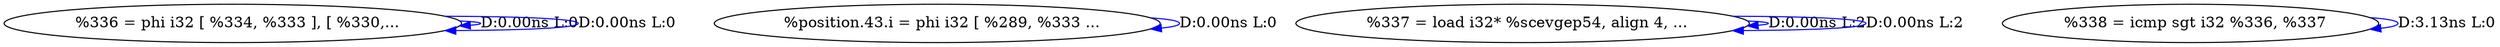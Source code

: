 digraph {
Node0x2875c90[label="  %336 = phi i32 [ %334, %333 ], [ %330,..."];
Node0x2875c90 -> Node0x2875c90[label="D:0.00ns L:0",color=blue];
Node0x2875c90 -> Node0x2875c90[label="D:0.00ns L:0",color=blue];
Node0x2875d70[label="  %position.43.i = phi i32 [ %289, %333 ..."];
Node0x2875d70 -> Node0x2875d70[label="D:0.00ns L:0",color=blue];
Node0x2875e50[label="  %337 = load i32* %scevgep54, align 4, ..."];
Node0x2875e50 -> Node0x2875e50[label="D:0.00ns L:2",color=blue];
Node0x2875e50 -> Node0x2875e50[label="D:0.00ns L:2",color=blue];
Node0x2875f30[label="  %338 = icmp sgt i32 %336, %337"];
Node0x2875f30 -> Node0x2875f30[label="D:3.13ns L:0",color=blue];
}
